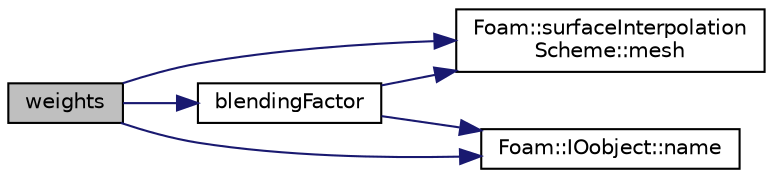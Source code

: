 digraph "weights"
{
  bgcolor="transparent";
  edge [fontname="Helvetica",fontsize="10",labelfontname="Helvetica",labelfontsize="10"];
  node [fontname="Helvetica",fontsize="10",shape=record];
  rankdir="LR";
  Node1 [label="weights",height=0.2,width=0.4,color="black", fillcolor="grey75", style="filled", fontcolor="black"];
  Node1 -> Node2 [color="midnightblue",fontsize="10",style="solid",fontname="Helvetica"];
  Node2 [label="blendingFactor",height=0.2,width=0.4,color="black",URL="$a01372.html#a82617bba2d0f481ec5866b91793d5703",tooltip="Return the face-based blending factor. "];
  Node2 -> Node3 [color="midnightblue",fontsize="10",style="solid",fontname="Helvetica"];
  Node3 [label="Foam::surfaceInterpolation\lScheme::mesh",height=0.2,width=0.4,color="black",URL="$a02481.html#a9687e6999ad5ae21072ec74623f049ff",tooltip="Return mesh reference. "];
  Node2 -> Node4 [color="midnightblue",fontsize="10",style="solid",fontname="Helvetica"];
  Node4 [label="Foam::IOobject::name",height=0.2,width=0.4,color="black",URL="$a01179.html#a75b72488d2e82151b025744974919d5d",tooltip="Return name. "];
  Node1 -> Node3 [color="midnightblue",fontsize="10",style="solid",fontname="Helvetica"];
  Node1 -> Node4 [color="midnightblue",fontsize="10",style="solid",fontname="Helvetica"];
}
